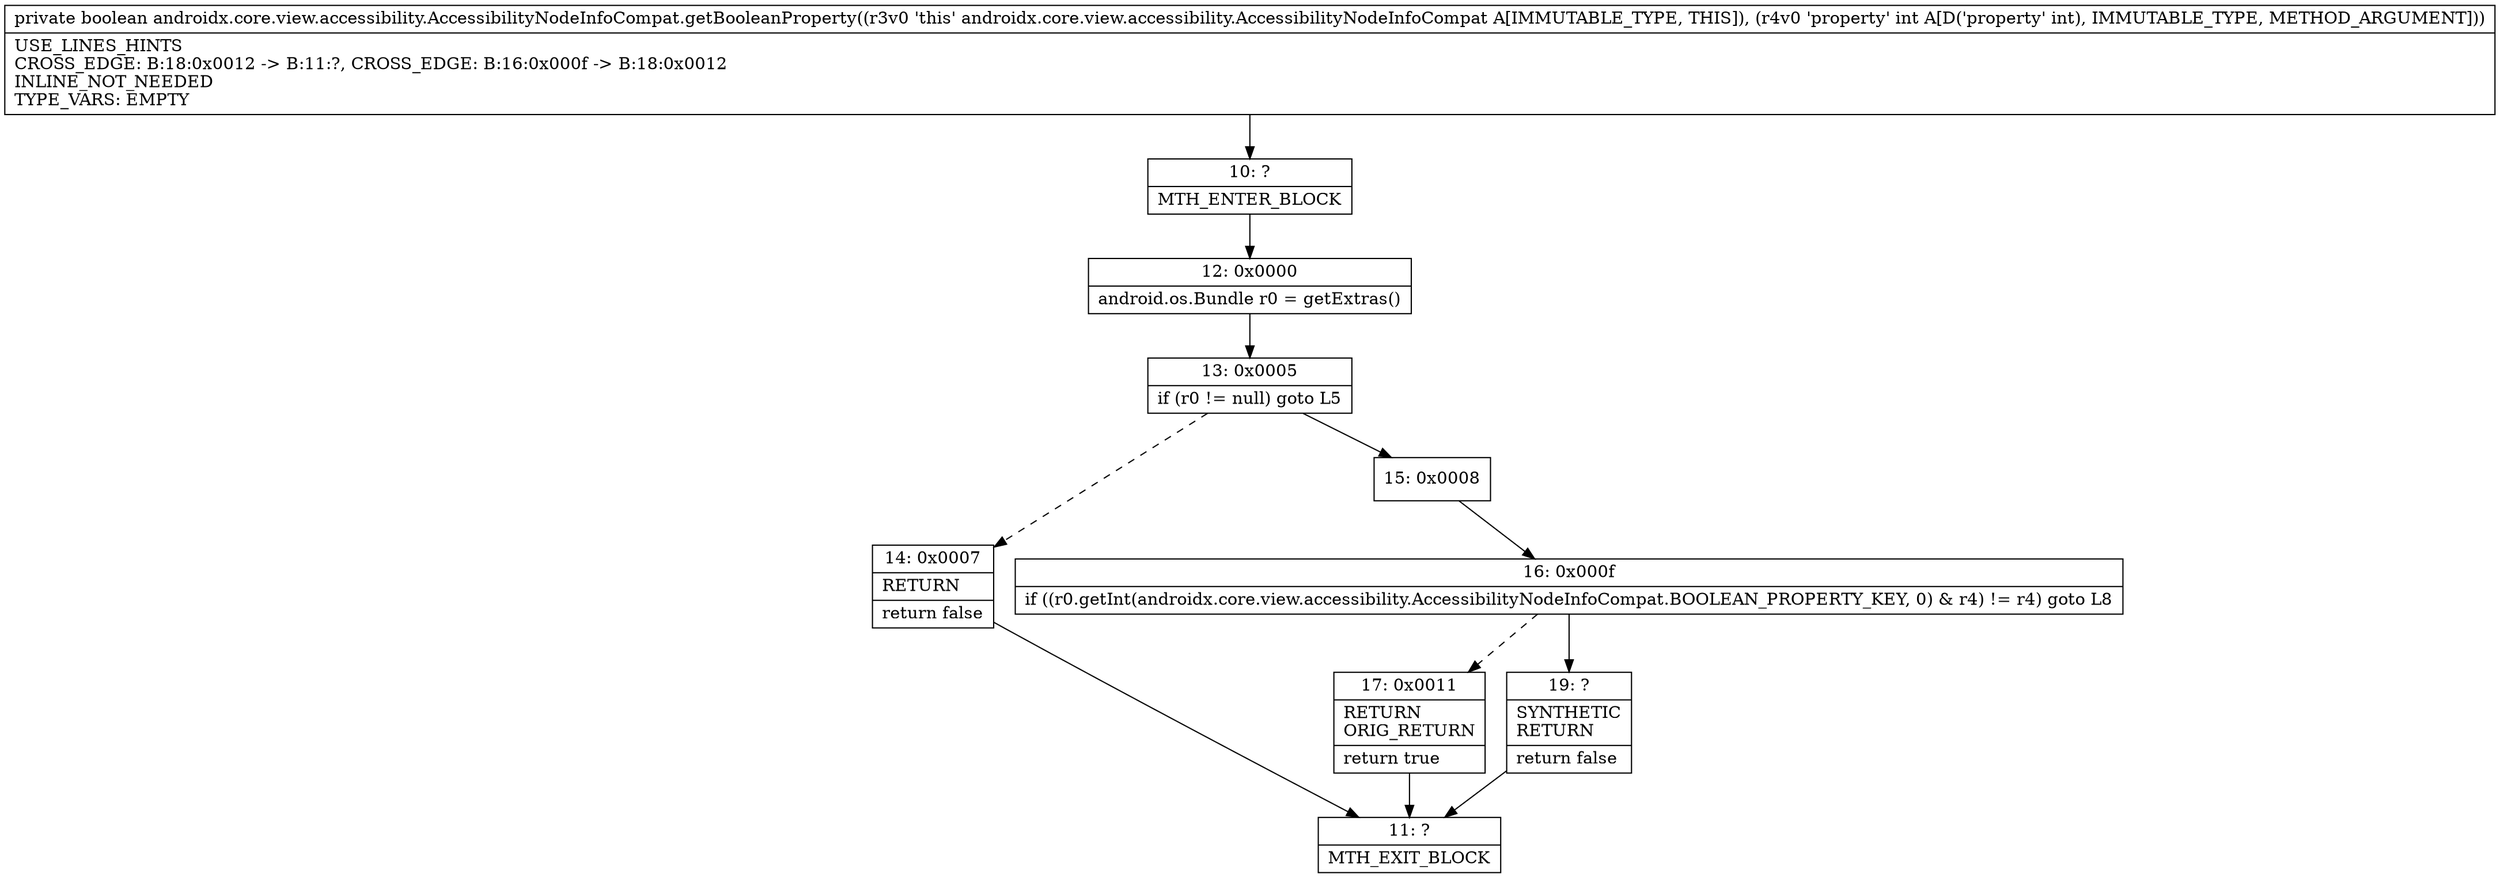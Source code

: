 digraph "CFG forandroidx.core.view.accessibility.AccessibilityNodeInfoCompat.getBooleanProperty(I)Z" {
Node_10 [shape=record,label="{10\:\ ?|MTH_ENTER_BLOCK\l}"];
Node_12 [shape=record,label="{12\:\ 0x0000|android.os.Bundle r0 = getExtras()\l}"];
Node_13 [shape=record,label="{13\:\ 0x0005|if (r0 != null) goto L5\l}"];
Node_14 [shape=record,label="{14\:\ 0x0007|RETURN\l|return false\l}"];
Node_11 [shape=record,label="{11\:\ ?|MTH_EXIT_BLOCK\l}"];
Node_15 [shape=record,label="{15\:\ 0x0008}"];
Node_16 [shape=record,label="{16\:\ 0x000f|if ((r0.getInt(androidx.core.view.accessibility.AccessibilityNodeInfoCompat.BOOLEAN_PROPERTY_KEY, 0) & r4) != r4) goto L8\l}"];
Node_17 [shape=record,label="{17\:\ 0x0011|RETURN\lORIG_RETURN\l|return true\l}"];
Node_19 [shape=record,label="{19\:\ ?|SYNTHETIC\lRETURN\l|return false\l}"];
MethodNode[shape=record,label="{private boolean androidx.core.view.accessibility.AccessibilityNodeInfoCompat.getBooleanProperty((r3v0 'this' androidx.core.view.accessibility.AccessibilityNodeInfoCompat A[IMMUTABLE_TYPE, THIS]), (r4v0 'property' int A[D('property' int), IMMUTABLE_TYPE, METHOD_ARGUMENT]))  | USE_LINES_HINTS\lCROSS_EDGE: B:18:0x0012 \-\> B:11:?, CROSS_EDGE: B:16:0x000f \-\> B:18:0x0012\lINLINE_NOT_NEEDED\lTYPE_VARS: EMPTY\l}"];
MethodNode -> Node_10;Node_10 -> Node_12;
Node_12 -> Node_13;
Node_13 -> Node_14[style=dashed];
Node_13 -> Node_15;
Node_14 -> Node_11;
Node_15 -> Node_16;
Node_16 -> Node_17[style=dashed];
Node_16 -> Node_19;
Node_17 -> Node_11;
Node_19 -> Node_11;
}

